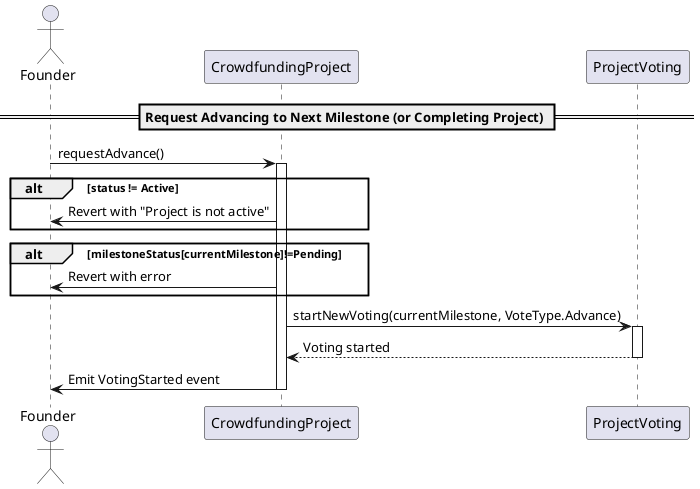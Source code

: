 @startuml
actor Founder
participant CrowdfundingProject
participant ProjectVoting

== Request Advancing to Next Milestone (or Completing Project) ==
Founder -> CrowdfundingProject: requestAdvance()
activate CrowdfundingProject

alt status != Active
    CrowdfundingProject -> Founder: Revert with "Project is not active"
end

alt milestoneStatus[currentMilestone]!=Pending
    CrowdfundingProject -> Founder: Revert with error
end

CrowdfundingProject -> ProjectVoting: startNewVoting(currentMilestone, VoteType.Advance)
activate ProjectVoting
ProjectVoting --> CrowdfundingProject: Voting started
deactivate ProjectVoting

CrowdfundingProject -> Founder: Emit VotingStarted event
deactivate CrowdfundingProject

@enduml